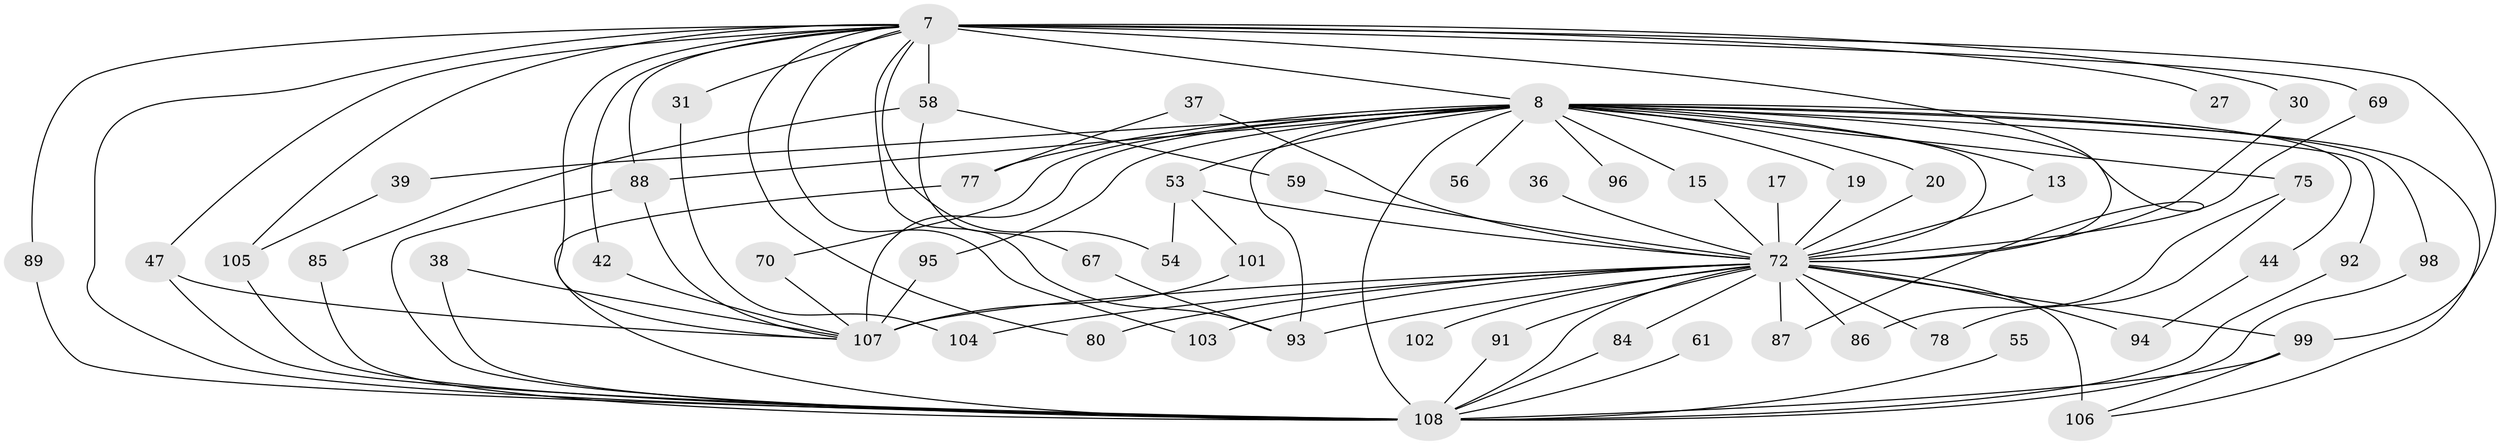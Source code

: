 // original degree distribution, {21: 0.009259259259259259, 23: 0.009259259259259259, 20: 0.027777777777777776, 18: 0.018518518518518517, 34: 0.009259259259259259, 24: 0.009259259259259259, 22: 0.009259259259259259, 5: 0.027777777777777776, 3: 0.23148148148148148, 2: 0.5185185185185185, 4: 0.12037037037037036, 8: 0.009259259259259259}
// Generated by graph-tools (version 1.1) at 2025/44/03/09/25 04:44:48]
// undirected, 54 vertices, 101 edges
graph export_dot {
graph [start="1"]
  node [color=gray90,style=filled];
  7 [super="+2"];
  8 [super="+5"];
  13;
  15;
  17;
  19;
  20;
  27;
  30;
  31;
  36;
  37;
  38;
  39;
  42;
  44;
  47 [super="+16"];
  53 [super="+40"];
  54;
  55;
  56;
  58 [super="+48"];
  59 [super="+46"];
  61;
  67;
  69 [super="+21"];
  70;
  72 [super="+65+63+60"];
  75 [super="+26"];
  77 [super="+57+74"];
  78;
  80;
  84;
  85;
  86;
  87;
  88 [super="+51+76+81"];
  89;
  91;
  92;
  93 [super="+73+82+52"];
  94 [super="+41"];
  95;
  96;
  98;
  99 [super="+49+90"];
  101;
  102;
  103;
  104;
  105 [super="+18+35"];
  106 [super="+11+79"];
  107 [super="+100+97"];
  108 [super="+33+10+66"];
  7 -- 8 [weight=6];
  7 -- 27 [weight=2];
  7 -- 30;
  7 -- 31 [weight=2];
  7 -- 58 [weight=3];
  7 -- 80;
  7 -- 89;
  7 -- 99 [weight=2];
  7 -- 69 [weight=2];
  7 -- 103;
  7 -- 42;
  7 -- 107 [weight=3];
  7 -- 54;
  7 -- 47;
  7 -- 72 [weight=7];
  7 -- 93;
  7 -- 88 [weight=2];
  7 -- 105 [weight=3];
  7 -- 108 [weight=4];
  8 -- 13;
  8 -- 75 [weight=3];
  8 -- 87;
  8 -- 96 [weight=2];
  8 -- 70;
  8 -- 15;
  8 -- 19;
  8 -- 20;
  8 -- 88;
  8 -- 92;
  8 -- 95;
  8 -- 98;
  8 -- 39;
  8 -- 44;
  8 -- 53 [weight=2];
  8 -- 56 [weight=2];
  8 -- 93;
  8 -- 77 [weight=2];
  8 -- 72 [weight=12];
  8 -- 106;
  8 -- 107 [weight=2];
  8 -- 108 [weight=7];
  13 -- 72;
  15 -- 72;
  17 -- 72;
  19 -- 72;
  20 -- 72;
  30 -- 72;
  31 -- 104;
  36 -- 72 [weight=2];
  37 -- 77;
  37 -- 72;
  38 -- 108;
  38 -- 107;
  39 -- 105;
  42 -- 107;
  44 -- 94;
  47 -- 108;
  47 -- 107;
  53 -- 101;
  53 -- 54;
  53 -- 72;
  55 -- 108 [weight=2];
  58 -- 59;
  58 -- 85;
  58 -- 67;
  59 -- 72 [weight=2];
  61 -- 108 [weight=2];
  67 -- 93;
  69 -- 72;
  70 -- 107;
  72 -- 78;
  72 -- 80;
  72 -- 86;
  72 -- 93 [weight=5];
  72 -- 94 [weight=4];
  72 -- 99 [weight=2];
  72 -- 102 [weight=2];
  72 -- 103;
  72 -- 106 [weight=4];
  72 -- 84;
  72 -- 87;
  72 -- 91;
  72 -- 104;
  72 -- 108 [weight=10];
  72 -- 107 [weight=7];
  75 -- 86;
  75 -- 78;
  77 -- 108;
  84 -- 108;
  85 -- 108;
  88 -- 108;
  88 -- 107;
  89 -- 108;
  91 -- 108;
  92 -- 108;
  95 -- 107;
  98 -- 108;
  99 -- 106;
  99 -- 108;
  101 -- 107;
  105 -- 108 [weight=2];
}
